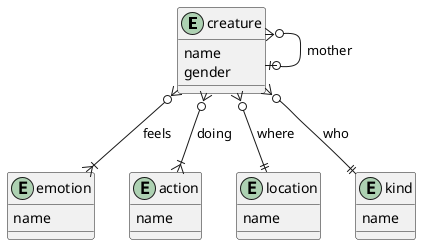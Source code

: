 @startuml High-level ER-Diagram

entity creature {
  name
  gender
}

entity emotion {
  name
}

entity action {
  name
}

entity location {
  name
}

entity kind {
  name
}

creature }o-d-||kind : who
creature }o-d-||location : where
creature }o-d-|{ emotion : feels
creature }o-d-|{ action : doing
creature }o-d-o| creature : mother

@enduml